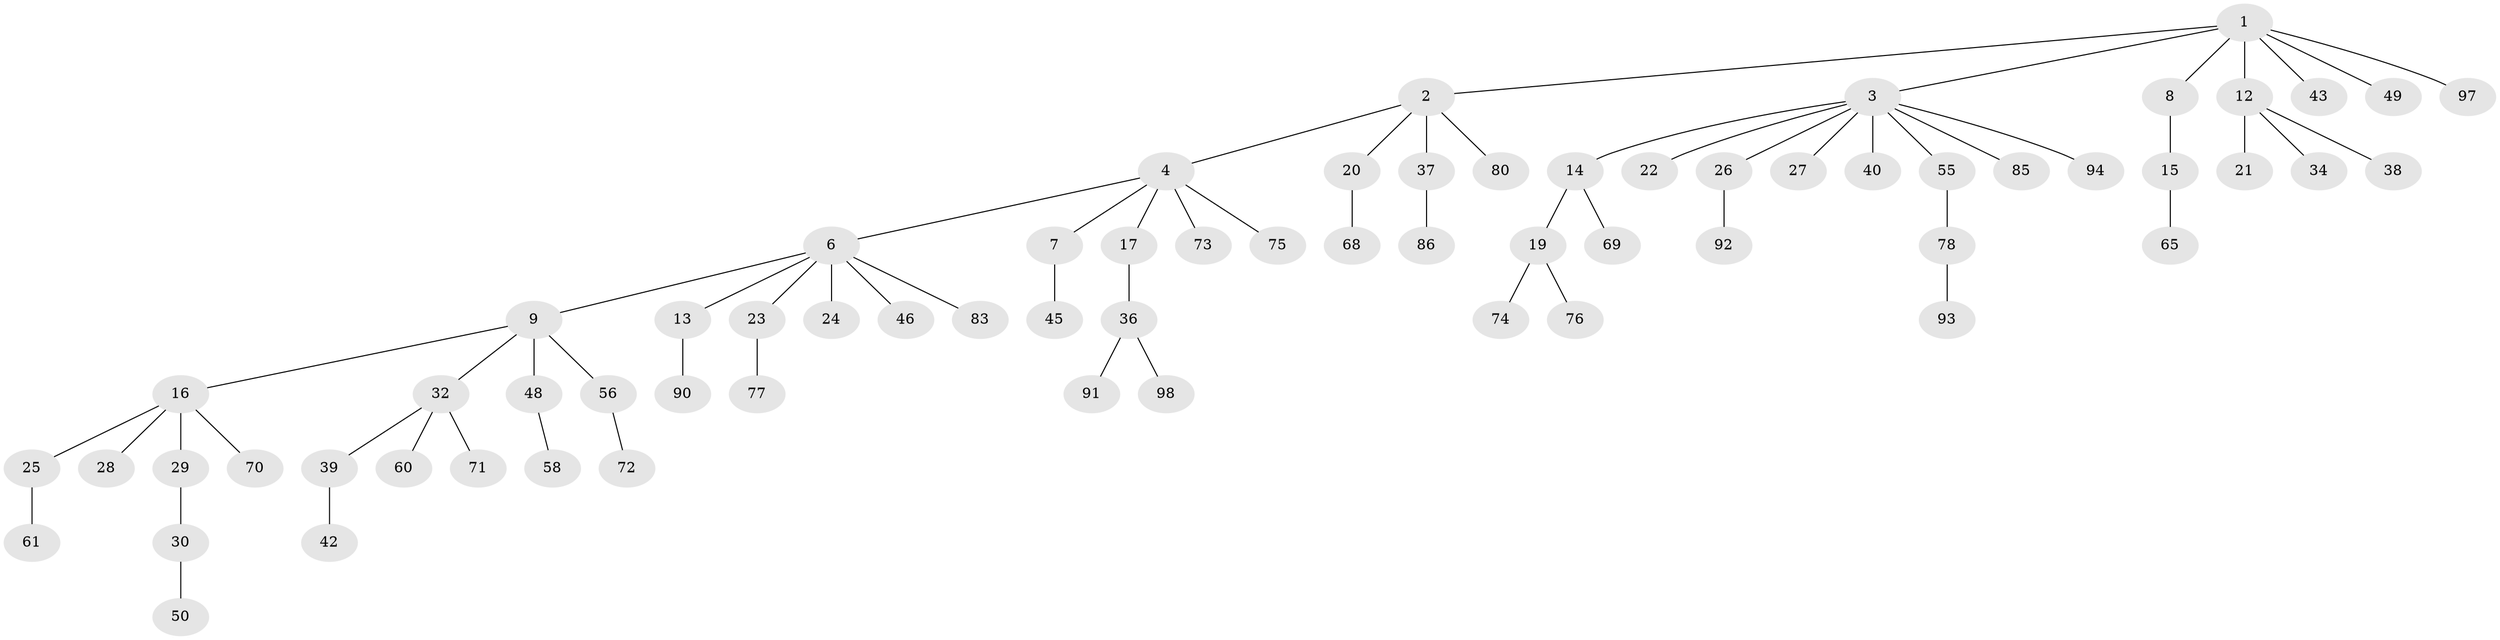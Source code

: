 // Generated by graph-tools (version 1.1) at 2025/24/03/03/25 07:24:08]
// undirected, 68 vertices, 67 edges
graph export_dot {
graph [start="1"]
  node [color=gray90,style=filled];
  1 [super="+87"];
  2 [super="+10"];
  3 [super="+5"];
  4 [super="+53"];
  6 [super="+11"];
  7 [super="+88"];
  8 [super="+44"];
  9 [super="+51"];
  12 [super="+31"];
  13;
  14 [super="+47"];
  15 [super="+52"];
  16 [super="+18"];
  17;
  19 [super="+41"];
  20 [super="+63"];
  21;
  22;
  23 [super="+35"];
  24;
  25 [super="+89"];
  26 [super="+66"];
  27 [super="+81"];
  28;
  29;
  30;
  32 [super="+33"];
  34;
  36 [super="+59"];
  37;
  38 [super="+57"];
  39;
  40 [super="+54"];
  42;
  43 [super="+64"];
  45;
  46;
  48;
  49 [super="+96"];
  50;
  55 [super="+67"];
  56;
  58 [super="+84"];
  60;
  61 [super="+62"];
  65;
  68;
  69 [super="+79"];
  70;
  71;
  72;
  73;
  74;
  75;
  76;
  77;
  78 [super="+82"];
  80;
  83;
  85;
  86 [super="+95"];
  90;
  91;
  92;
  93;
  94;
  97;
  98;
  1 -- 2;
  1 -- 3;
  1 -- 8;
  1 -- 12;
  1 -- 43;
  1 -- 49;
  1 -- 97;
  2 -- 4;
  2 -- 20;
  2 -- 80;
  2 -- 37;
  3 -- 22;
  3 -- 40;
  3 -- 14;
  3 -- 85;
  3 -- 55;
  3 -- 26;
  3 -- 27;
  3 -- 94;
  4 -- 6;
  4 -- 7;
  4 -- 17;
  4 -- 75;
  4 -- 73;
  6 -- 9;
  6 -- 13;
  6 -- 23;
  6 -- 24;
  6 -- 46;
  6 -- 83;
  7 -- 45;
  8 -- 15;
  9 -- 16;
  9 -- 32;
  9 -- 48;
  9 -- 56;
  12 -- 21;
  12 -- 34;
  12 -- 38;
  13 -- 90;
  14 -- 19;
  14 -- 69;
  15 -- 65;
  16 -- 25;
  16 -- 28;
  16 -- 29;
  16 -- 70;
  17 -- 36;
  19 -- 74;
  19 -- 76;
  20 -- 68;
  23 -- 77;
  25 -- 61;
  26 -- 92;
  29 -- 30;
  30 -- 50;
  32 -- 39;
  32 -- 60;
  32 -- 71;
  36 -- 98;
  36 -- 91;
  37 -- 86;
  39 -- 42;
  48 -- 58;
  55 -- 78;
  56 -- 72;
  78 -- 93;
}
